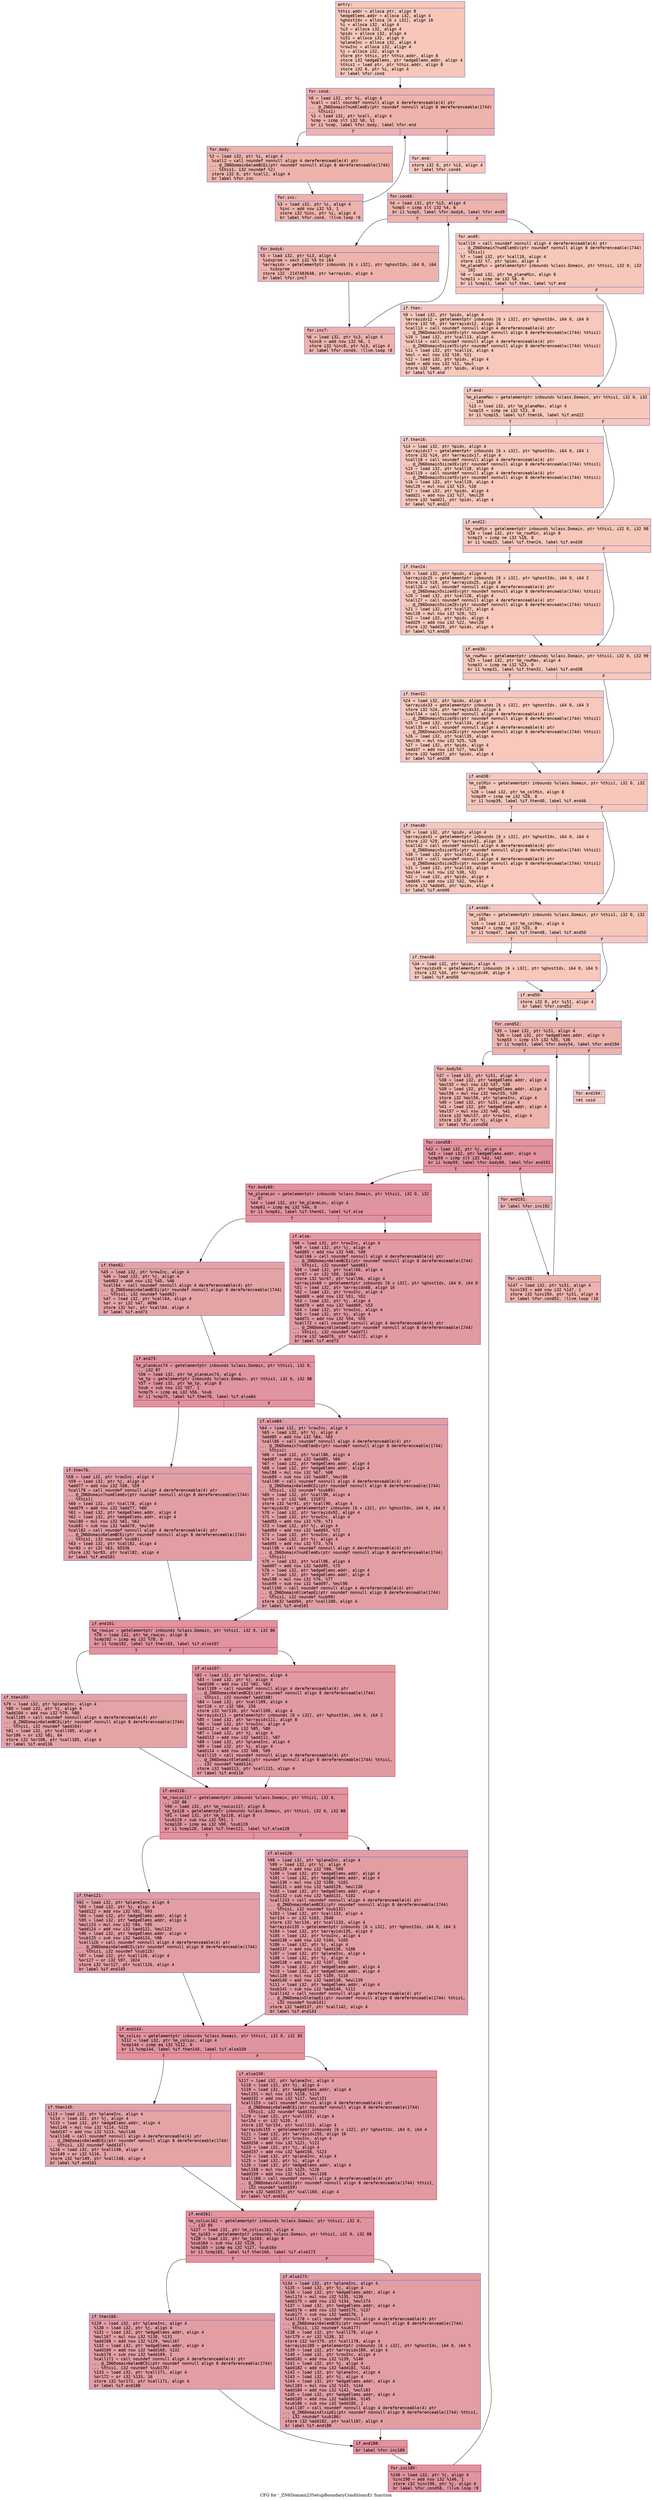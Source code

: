 digraph "CFG for '_ZN6Domain23SetupBoundaryConditionsEi' function" {
	label="CFG for '_ZN6Domain23SetupBoundaryConditionsEi' function";

	Node0x555f5b08ffe0 [shape=record,color="#3d50c3ff", style=filled, fillcolor="#ec7f6370" fontname="Courier",label="{entry:\l|  %this.addr = alloca ptr, align 8\l  %edgeElems.addr = alloca i32, align 4\l  %ghostIdx = alloca [6 x i32], align 16\l  %i = alloca i32, align 4\l  %i3 = alloca i32, align 4\l  %pidx = alloca i32, align 4\l  %i51 = alloca i32, align 4\l  %planeInc = alloca i32, align 4\l  %rowInc = alloca i32, align 4\l  %j = alloca i32, align 4\l  store ptr %this, ptr %this.addr, align 8\l  store i32 %edgeElems, ptr %edgeElems.addr, align 4\l  %this1 = load ptr, ptr %this.addr, align 8\l  store i32 0, ptr %i, align 4\l  br label %for.cond\l}"];
	Node0x555f5b08ffe0 -> Node0x555f5b091aa0[tooltip="entry -> for.cond\nProbability 100.00%" ];
	Node0x555f5b091aa0 [shape=record,color="#3d50c3ff", style=filled, fillcolor="#d6524470" fontname="Courier",label="{for.cond:\l|  %0 = load i32, ptr %i, align 4\l  %call = call noundef nonnull align 4 dereferenceable(4) ptr\l... @_ZN6Domain7numElemEv(ptr noundef nonnull align 8 dereferenceable(1744)\l... %this1)\l  %1 = load i32, ptr %call, align 4\l  %cmp = icmp slt i32 %0, %1\l  br i1 %cmp, label %for.body, label %for.end\l|{<s0>T|<s1>F}}"];
	Node0x555f5b091aa0:s0 -> Node0x555f5b091e90[tooltip="for.cond -> for.body\nProbability 96.88%" ];
	Node0x555f5b091aa0:s1 -> Node0x555f5b091ee0[tooltip="for.cond -> for.end\nProbability 3.12%" ];
	Node0x555f5b091e90 [shape=record,color="#3d50c3ff", style=filled, fillcolor="#d6524470" fontname="Courier",label="{for.body:\l|  %2 = load i32, ptr %i, align 4\l  %call2 = call noundef nonnull align 4 dereferenceable(4) ptr\l... @_ZN6Domain6elemBCEi(ptr noundef nonnull align 8 dereferenceable(1744)\l... %this1, i32 noundef %2)\l  store i32 0, ptr %call2, align 4\l  br label %for.inc\l}"];
	Node0x555f5b091e90 -> Node0x555f5b0922f0[tooltip="for.body -> for.inc\nProbability 100.00%" ];
	Node0x555f5b0922f0 [shape=record,color="#3d50c3ff", style=filled, fillcolor="#d6524470" fontname="Courier",label="{for.inc:\l|  %3 = load i32, ptr %i, align 4\l  %inc = add nsw i32 %3, 1\l  store i32 %inc, ptr %i, align 4\l  br label %for.cond, !llvm.loop !6\l}"];
	Node0x555f5b0922f0 -> Node0x555f5b091aa0[tooltip="for.inc -> for.cond\nProbability 100.00%" ];
	Node0x555f5b091ee0 [shape=record,color="#3d50c3ff", style=filled, fillcolor="#ec7f6370" fontname="Courier",label="{for.end:\l|  store i32 0, ptr %i3, align 4\l  br label %for.cond4\l}"];
	Node0x555f5b091ee0 -> Node0x555f5b092860[tooltip="for.end -> for.cond4\nProbability 100.00%" ];
	Node0x555f5b092860 [shape=record,color="#3d50c3ff", style=filled, fillcolor="#d6524470" fontname="Courier",label="{for.cond4:\l|  %4 = load i32, ptr %i3, align 4\l  %cmp5 = icmp slt i32 %4, 6\l  br i1 %cmp5, label %for.body6, label %for.end9\l|{<s0>T|<s1>F}}"];
	Node0x555f5b092860:s0 -> Node0x555f5b092a50[tooltip="for.cond4 -> for.body6\nProbability 96.88%" ];
	Node0x555f5b092860:s1 -> Node0x555f5b091740[tooltip="for.cond4 -> for.end9\nProbability 3.12%" ];
	Node0x555f5b092a50 [shape=record,color="#3d50c3ff", style=filled, fillcolor="#d6524470" fontname="Courier",label="{for.body6:\l|  %5 = load i32, ptr %i3, align 4\l  %idxprom = sext i32 %5 to i64\l  %arrayidx = getelementptr inbounds [6 x i32], ptr %ghostIdx, i64 0, i64\l... %idxprom\l  store i32 -2147483648, ptr %arrayidx, align 4\l  br label %for.inc7\l}"];
	Node0x555f5b092a50 -> Node0x555f5b093050[tooltip="for.body6 -> for.inc7\nProbability 100.00%" ];
	Node0x555f5b093050 [shape=record,color="#3d50c3ff", style=filled, fillcolor="#d6524470" fontname="Courier",label="{for.inc7:\l|  %6 = load i32, ptr %i3, align 4\l  %inc8 = add nsw i32 %6, 1\l  store i32 %inc8, ptr %i3, align 4\l  br label %for.cond4, !llvm.loop !8\l}"];
	Node0x555f5b093050 -> Node0x555f5b092860[tooltip="for.inc7 -> for.cond4\nProbability 100.00%" ];
	Node0x555f5b091740 [shape=record,color="#3d50c3ff", style=filled, fillcolor="#ec7f6370" fontname="Courier",label="{for.end9:\l|  %call10 = call noundef nonnull align 4 dereferenceable(4) ptr\l... @_ZN6Domain7numElemEv(ptr noundef nonnull align 8 dereferenceable(1744)\l... %this1)\l  %7 = load i32, ptr %call10, align 4\l  store i32 %7, ptr %pidx, align 4\l  %m_planeMin = getelementptr inbounds %class.Domain, ptr %this1, i32 0, i32\l... 102\l  %8 = load i32, ptr %m_planeMin, align 8\l  %cmp11 = icmp ne i32 %8, 0\l  br i1 %cmp11, label %if.then, label %if.end\l|{<s0>T|<s1>F}}"];
	Node0x555f5b091740:s0 -> Node0x555f5b093950[tooltip="for.end9 -> if.then\nProbability 62.50%" ];
	Node0x555f5b091740:s1 -> Node0x555f5b0939c0[tooltip="for.end9 -> if.end\nProbability 37.50%" ];
	Node0x555f5b093950 [shape=record,color="#3d50c3ff", style=filled, fillcolor="#ed836670" fontname="Courier",label="{if.then:\l|  %9 = load i32, ptr %pidx, align 4\l  %arrayidx12 = getelementptr inbounds [6 x i32], ptr %ghostIdx, i64 0, i64 0\l  store i32 %9, ptr %arrayidx12, align 16\l  %call13 = call noundef nonnull align 4 dereferenceable(4) ptr\l... @_ZN6Domain5sizeXEv(ptr noundef nonnull align 8 dereferenceable(1744) %this1)\l  %10 = load i32, ptr %call13, align 4\l  %call14 = call noundef nonnull align 4 dereferenceable(4) ptr\l... @_ZN6Domain5sizeYEv(ptr noundef nonnull align 8 dereferenceable(1744) %this1)\l  %11 = load i32, ptr %call14, align 4\l  %mul = mul nsw i32 %10, %11\l  %12 = load i32, ptr %pidx, align 4\l  %add = add nsw i32 %12, %mul\l  store i32 %add, ptr %pidx, align 4\l  br label %if.end\l}"];
	Node0x555f5b093950 -> Node0x555f5b0939c0[tooltip="if.then -> if.end\nProbability 100.00%" ];
	Node0x555f5b0939c0 [shape=record,color="#3d50c3ff", style=filled, fillcolor="#ec7f6370" fontname="Courier",label="{if.end:\l|  %m_planeMax = getelementptr inbounds %class.Domain, ptr %this1, i32 0, i32\l... 103\l  %13 = load i32, ptr %m_planeMax, align 4\l  %cmp15 = icmp ne i32 %13, 0\l  br i1 %cmp15, label %if.then16, label %if.end22\l|{<s0>T|<s1>F}}"];
	Node0x555f5b0939c0:s0 -> Node0x555f5b094520[tooltip="if.end -> if.then16\nProbability 62.50%" ];
	Node0x555f5b0939c0:s1 -> Node0x555f5b094570[tooltip="if.end -> if.end22\nProbability 37.50%" ];
	Node0x555f5b094520 [shape=record,color="#3d50c3ff", style=filled, fillcolor="#ed836670" fontname="Courier",label="{if.then16:\l|  %14 = load i32, ptr %pidx, align 4\l  %arrayidx17 = getelementptr inbounds [6 x i32], ptr %ghostIdx, i64 0, i64 1\l  store i32 %14, ptr %arrayidx17, align 4\l  %call18 = call noundef nonnull align 4 dereferenceable(4) ptr\l... @_ZN6Domain5sizeXEv(ptr noundef nonnull align 8 dereferenceable(1744) %this1)\l  %15 = load i32, ptr %call18, align 4\l  %call19 = call noundef nonnull align 4 dereferenceable(4) ptr\l... @_ZN6Domain5sizeYEv(ptr noundef nonnull align 8 dereferenceable(1744) %this1)\l  %16 = load i32, ptr %call19, align 4\l  %mul20 = mul nsw i32 %15, %16\l  %17 = load i32, ptr %pidx, align 4\l  %add21 = add nsw i32 %17, %mul20\l  store i32 %add21, ptr %pidx, align 4\l  br label %if.end22\l}"];
	Node0x555f5b094520 -> Node0x555f5b094570[tooltip="if.then16 -> if.end22\nProbability 100.00%" ];
	Node0x555f5b094570 [shape=record,color="#3d50c3ff", style=filled, fillcolor="#ec7f6370" fontname="Courier",label="{if.end22:\l|  %m_rowMin = getelementptr inbounds %class.Domain, ptr %this1, i32 0, i32 98\l  %18 = load i32, ptr %m_rowMin, align 8\l  %cmp23 = icmp ne i32 %18, 0\l  br i1 %cmp23, label %if.then24, label %if.end30\l|{<s0>T|<s1>F}}"];
	Node0x555f5b094570:s0 -> Node0x555f5b095430[tooltip="if.end22 -> if.then24\nProbability 62.50%" ];
	Node0x555f5b094570:s1 -> Node0x555f5b095480[tooltip="if.end22 -> if.end30\nProbability 37.50%" ];
	Node0x555f5b095430 [shape=record,color="#3d50c3ff", style=filled, fillcolor="#ed836670" fontname="Courier",label="{if.then24:\l|  %19 = load i32, ptr %pidx, align 4\l  %arrayidx25 = getelementptr inbounds [6 x i32], ptr %ghostIdx, i64 0, i64 2\l  store i32 %19, ptr %arrayidx25, align 8\l  %call26 = call noundef nonnull align 4 dereferenceable(4) ptr\l... @_ZN6Domain5sizeXEv(ptr noundef nonnull align 8 dereferenceable(1744) %this1)\l  %20 = load i32, ptr %call26, align 4\l  %call27 = call noundef nonnull align 4 dereferenceable(4) ptr\l... @_ZN6Domain5sizeZEv(ptr noundef nonnull align 8 dereferenceable(1744) %this1)\l  %21 = load i32, ptr %call27, align 4\l  %mul28 = mul nsw i32 %20, %21\l  %22 = load i32, ptr %pidx, align 4\l  %add29 = add nsw i32 %22, %mul28\l  store i32 %add29, ptr %pidx, align 4\l  br label %if.end30\l}"];
	Node0x555f5b095430 -> Node0x555f5b095480[tooltip="if.then24 -> if.end30\nProbability 100.00%" ];
	Node0x555f5b095480 [shape=record,color="#3d50c3ff", style=filled, fillcolor="#ec7f6370" fontname="Courier",label="{if.end30:\l|  %m_rowMax = getelementptr inbounds %class.Domain, ptr %this1, i32 0, i32 99\l  %23 = load i32, ptr %m_rowMax, align 4\l  %cmp31 = icmp ne i32 %23, 0\l  br i1 %cmp31, label %if.then32, label %if.end38\l|{<s0>T|<s1>F}}"];
	Node0x555f5b095480:s0 -> Node0x555f5b096000[tooltip="if.end30 -> if.then32\nProbability 62.50%" ];
	Node0x555f5b095480:s1 -> Node0x555f5b096050[tooltip="if.end30 -> if.end38\nProbability 37.50%" ];
	Node0x555f5b096000 [shape=record,color="#3d50c3ff", style=filled, fillcolor="#ed836670" fontname="Courier",label="{if.then32:\l|  %24 = load i32, ptr %pidx, align 4\l  %arrayidx33 = getelementptr inbounds [6 x i32], ptr %ghostIdx, i64 0, i64 3\l  store i32 %24, ptr %arrayidx33, align 4\l  %call34 = call noundef nonnull align 4 dereferenceable(4) ptr\l... @_ZN6Domain5sizeXEv(ptr noundef nonnull align 8 dereferenceable(1744) %this1)\l  %25 = load i32, ptr %call34, align 4\l  %call35 = call noundef nonnull align 4 dereferenceable(4) ptr\l... @_ZN6Domain5sizeZEv(ptr noundef nonnull align 8 dereferenceable(1744) %this1)\l  %26 = load i32, ptr %call35, align 4\l  %mul36 = mul nsw i32 %25, %26\l  %27 = load i32, ptr %pidx, align 4\l  %add37 = add nsw i32 %27, %mul36\l  store i32 %add37, ptr %pidx, align 4\l  br label %if.end38\l}"];
	Node0x555f5b096000 -> Node0x555f5b096050[tooltip="if.then32 -> if.end38\nProbability 100.00%" ];
	Node0x555f5b096050 [shape=record,color="#3d50c3ff", style=filled, fillcolor="#ec7f6370" fontname="Courier",label="{if.end38:\l|  %m_colMin = getelementptr inbounds %class.Domain, ptr %this1, i32 0, i32\l... 100\l  %28 = load i32, ptr %m_colMin, align 8\l  %cmp39 = icmp ne i32 %28, 0\l  br i1 %cmp39, label %if.then40, label %if.end46\l|{<s0>T|<s1>F}}"];
	Node0x555f5b096050:s0 -> Node0x555f5b096bf0[tooltip="if.end38 -> if.then40\nProbability 62.50%" ];
	Node0x555f5b096050:s1 -> Node0x555f5b096c40[tooltip="if.end38 -> if.end46\nProbability 37.50%" ];
	Node0x555f5b096bf0 [shape=record,color="#3d50c3ff", style=filled, fillcolor="#ed836670" fontname="Courier",label="{if.then40:\l|  %29 = load i32, ptr %pidx, align 4\l  %arrayidx41 = getelementptr inbounds [6 x i32], ptr %ghostIdx, i64 0, i64 4\l  store i32 %29, ptr %arrayidx41, align 16\l  %call42 = call noundef nonnull align 4 dereferenceable(4) ptr\l... @_ZN6Domain5sizeYEv(ptr noundef nonnull align 8 dereferenceable(1744) %this1)\l  %30 = load i32, ptr %call42, align 4\l  %call43 = call noundef nonnull align 4 dereferenceable(4) ptr\l... @_ZN6Domain5sizeZEv(ptr noundef nonnull align 8 dereferenceable(1744) %this1)\l  %31 = load i32, ptr %call43, align 4\l  %mul44 = mul nsw i32 %30, %31\l  %32 = load i32, ptr %pidx, align 4\l  %add45 = add nsw i32 %32, %mul44\l  store i32 %add45, ptr %pidx, align 4\l  br label %if.end46\l}"];
	Node0x555f5b096bf0 -> Node0x555f5b096c40[tooltip="if.then40 -> if.end46\nProbability 100.00%" ];
	Node0x555f5b096c40 [shape=record,color="#3d50c3ff", style=filled, fillcolor="#ec7f6370" fontname="Courier",label="{if.end46:\l|  %m_colMax = getelementptr inbounds %class.Domain, ptr %this1, i32 0, i32\l... 101\l  %33 = load i32, ptr %m_colMax, align 4\l  %cmp47 = icmp ne i32 %33, 0\l  br i1 %cmp47, label %if.then48, label %if.end50\l|{<s0>T|<s1>F}}"];
	Node0x555f5b096c40:s0 -> Node0x555f5b0977e0[tooltip="if.end46 -> if.then48\nProbability 62.50%" ];
	Node0x555f5b096c40:s1 -> Node0x555f5b097830[tooltip="if.end46 -> if.end50\nProbability 37.50%" ];
	Node0x555f5b0977e0 [shape=record,color="#3d50c3ff", style=filled, fillcolor="#ed836670" fontname="Courier",label="{if.then48:\l|  %34 = load i32, ptr %pidx, align 4\l  %arrayidx49 = getelementptr inbounds [6 x i32], ptr %ghostIdx, i64 0, i64 5\l  store i32 %34, ptr %arrayidx49, align 4\l  br label %if.end50\l}"];
	Node0x555f5b0977e0 -> Node0x555f5b097830[tooltip="if.then48 -> if.end50\nProbability 100.00%" ];
	Node0x555f5b097830 [shape=record,color="#3d50c3ff", style=filled, fillcolor="#ec7f6370" fontname="Courier",label="{if.end50:\l|  store i32 0, ptr %i51, align 4\l  br label %for.cond52\l}"];
	Node0x555f5b097830 -> Node0x555f5b097c80[tooltip="if.end50 -> for.cond52\nProbability 100.00%" ];
	Node0x555f5b097c80 [shape=record,color="#3d50c3ff", style=filled, fillcolor="#d6524470" fontname="Courier",label="{for.cond52:\l|  %35 = load i32, ptr %i51, align 4\l  %36 = load i32, ptr %edgeElems.addr, align 4\l  %cmp53 = icmp slt i32 %35, %36\l  br i1 %cmp53, label %for.body54, label %for.end194\l|{<s0>T|<s1>F}}"];
	Node0x555f5b097c80:s0 -> Node0x555f5b097f20[tooltip="for.cond52 -> for.body54\nProbability 96.88%" ];
	Node0x555f5b097c80:s1 -> Node0x555f5b097fa0[tooltip="for.cond52 -> for.end194\nProbability 3.12%" ];
	Node0x555f5b097f20 [shape=record,color="#3d50c3ff", style=filled, fillcolor="#d6524470" fontname="Courier",label="{for.body54:\l|  %37 = load i32, ptr %i51, align 4\l  %38 = load i32, ptr %edgeElems.addr, align 4\l  %mul55 = mul nsw i32 %37, %38\l  %39 = load i32, ptr %edgeElems.addr, align 4\l  %mul56 = mul nsw i32 %mul55, %39\l  store i32 %mul56, ptr %planeInc, align 4\l  %40 = load i32, ptr %i51, align 4\l  %41 = load i32, ptr %edgeElems.addr, align 4\l  %mul57 = mul nsw i32 %40, %41\l  store i32 %mul57, ptr %rowInc, align 4\l  store i32 0, ptr %j, align 4\l  br label %for.cond58\l}"];
	Node0x555f5b097f20 -> Node0x555f5b098740[tooltip="for.body54 -> for.cond58\nProbability 100.00%" ];
	Node0x555f5b098740 [shape=record,color="#b70d28ff", style=filled, fillcolor="#b70d2870" fontname="Courier",label="{for.cond58:\l|  %42 = load i32, ptr %j, align 4\l  %43 = load i32, ptr %edgeElems.addr, align 4\l  %cmp59 = icmp slt i32 %42, %43\l  br i1 %cmp59, label %for.body60, label %for.end191\l|{<s0>T|<s1>F}}"];
	Node0x555f5b098740:s0 -> Node0x555f5b0989e0[tooltip="for.cond58 -> for.body60\nProbability 96.88%" ];
	Node0x555f5b098740:s1 -> Node0x555f5b098a60[tooltip="for.cond58 -> for.end191\nProbability 3.12%" ];
	Node0x555f5b0989e0 [shape=record,color="#b70d28ff", style=filled, fillcolor="#b70d2870" fontname="Courier",label="{for.body60:\l|  %m_planeLoc = getelementptr inbounds %class.Domain, ptr %this1, i32 0, i32\l... 87\l  %44 = load i32, ptr %m_planeLoc, align 4\l  %cmp61 = icmp eq i32 %44, 0\l  br i1 %cmp61, label %if.then62, label %if.else\l|{<s0>T|<s1>F}}"];
	Node0x555f5b0989e0:s0 -> Node0x555f5b098e10[tooltip="for.body60 -> if.then62\nProbability 37.50%" ];
	Node0x555f5b0989e0:s1 -> Node0x555f5b098e90[tooltip="for.body60 -> if.else\nProbability 62.50%" ];
	Node0x555f5b098e10 [shape=record,color="#3d50c3ff", style=filled, fillcolor="#c32e3170" fontname="Courier",label="{if.then62:\l|  %45 = load i32, ptr %rowInc, align 4\l  %46 = load i32, ptr %j, align 4\l  %add63 = add nsw i32 %45, %46\l  %call64 = call noundef nonnull align 4 dereferenceable(4) ptr\l... @_ZN6Domain6elemBCEi(ptr noundef nonnull align 8 dereferenceable(1744)\l... %this1, i32 noundef %add63)\l  %47 = load i32, ptr %call64, align 4\l  %or = or i32 %47, 4096\l  store i32 %or, ptr %call64, align 4\l  br label %if.end73\l}"];
	Node0x555f5b098e10 -> Node0x555f5b095170[tooltip="if.then62 -> if.end73\nProbability 100.00%" ];
	Node0x555f5b098e90 [shape=record,color="#b70d28ff", style=filled, fillcolor="#bb1b2c70" fontname="Courier",label="{if.else:\l|  %48 = load i32, ptr %rowInc, align 4\l  %49 = load i32, ptr %j, align 4\l  %add65 = add nsw i32 %48, %49\l  %call66 = call noundef nonnull align 4 dereferenceable(4) ptr\l... @_ZN6Domain6elemBCEi(ptr noundef nonnull align 8 dereferenceable(1744)\l... %this1, i32 noundef %add65)\l  %50 = load i32, ptr %call66, align 4\l  %or67 = or i32 %50, 16384\l  store i32 %or67, ptr %call66, align 4\l  %arrayidx68 = getelementptr inbounds [6 x i32], ptr %ghostIdx, i64 0, i64 0\l  %51 = load i32, ptr %arrayidx68, align 16\l  %52 = load i32, ptr %rowInc, align 4\l  %add69 = add nsw i32 %51, %52\l  %53 = load i32, ptr %j, align 4\l  %add70 = add nsw i32 %add69, %53\l  %54 = load i32, ptr %rowInc, align 4\l  %55 = load i32, ptr %j, align 4\l  %add71 = add nsw i32 %54, %55\l  %call72 = call noundef nonnull align 4 dereferenceable(4) ptr\l... @_ZN6Domain6lzetamEi(ptr noundef nonnull align 8 dereferenceable(1744)\l... %this1, i32 noundef %add71)\l  store i32 %add70, ptr %call72, align 4\l  br label %if.end73\l}"];
	Node0x555f5b098e90 -> Node0x555f5b095170[tooltip="if.else -> if.end73\nProbability 100.00%" ];
	Node0x555f5b095170 [shape=record,color="#b70d28ff", style=filled, fillcolor="#b70d2870" fontname="Courier",label="{if.end73:\l|  %m_planeLoc74 = getelementptr inbounds %class.Domain, ptr %this1, i32 0,\l... i32 87\l  %56 = load i32, ptr %m_planeLoc74, align 4\l  %m_tp = getelementptr inbounds %class.Domain, ptr %this1, i32 0, i32 88\l  %57 = load i32, ptr %m_tp, align 8\l  %sub = sub nsw i32 %57, 1\l  %cmp75 = icmp eq i32 %56, %sub\l  br i1 %cmp75, label %if.then76, label %if.else84\l|{<s0>T|<s1>F}}"];
	Node0x555f5b095170:s0 -> Node0x555f5b09b4f0[tooltip="if.end73 -> if.then76\nProbability 50.00%" ];
	Node0x555f5b095170:s1 -> Node0x555f5b09b540[tooltip="if.end73 -> if.else84\nProbability 50.00%" ];
	Node0x555f5b09b4f0 [shape=record,color="#3d50c3ff", style=filled, fillcolor="#be242e70" fontname="Courier",label="{if.then76:\l|  %58 = load i32, ptr %rowInc, align 4\l  %59 = load i32, ptr %j, align 4\l  %add77 = add nsw i32 %58, %59\l  %call78 = call noundef nonnull align 4 dereferenceable(4) ptr\l... @_ZN6Domain7numElemEv(ptr noundef nonnull align 8 dereferenceable(1744)\l... %this1)\l  %60 = load i32, ptr %call78, align 4\l  %add79 = add nsw i32 %add77, %60\l  %61 = load i32, ptr %edgeElems.addr, align 4\l  %62 = load i32, ptr %edgeElems.addr, align 4\l  %mul80 = mul nsw i32 %61, %62\l  %sub81 = sub nsw i32 %add79, %mul80\l  %call82 = call noundef nonnull align 4 dereferenceable(4) ptr\l... @_ZN6Domain6elemBCEi(ptr noundef nonnull align 8 dereferenceable(1744)\l... %this1, i32 noundef %sub81)\l  %63 = load i32, ptr %call82, align 4\l  %or83 = or i32 %63, 65536\l  store i32 %or83, ptr %call82, align 4\l  br label %if.end101\l}"];
	Node0x555f5b09b4f0 -> Node0x555f5b09c020[tooltip="if.then76 -> if.end101\nProbability 100.00%" ];
	Node0x555f5b09b540 [shape=record,color="#3d50c3ff", style=filled, fillcolor="#be242e70" fontname="Courier",label="{if.else84:\l|  %64 = load i32, ptr %rowInc, align 4\l  %65 = load i32, ptr %j, align 4\l  %add85 = add nsw i32 %64, %65\l  %call86 = call noundef nonnull align 4 dereferenceable(4) ptr\l... @_ZN6Domain7numElemEv(ptr noundef nonnull align 8 dereferenceable(1744)\l... %this1)\l  %66 = load i32, ptr %call86, align 4\l  %add87 = add nsw i32 %add85, %66\l  %67 = load i32, ptr %edgeElems.addr, align 4\l  %68 = load i32, ptr %edgeElems.addr, align 4\l  %mul88 = mul nsw i32 %67, %68\l  %sub89 = sub nsw i32 %add87, %mul88\l  %call90 = call noundef nonnull align 4 dereferenceable(4) ptr\l... @_ZN6Domain6elemBCEi(ptr noundef nonnull align 8 dereferenceable(1744)\l... %this1, i32 noundef %sub89)\l  %69 = load i32, ptr %call90, align 4\l  %or91 = or i32 %69, 131072\l  store i32 %or91, ptr %call90, align 4\l  %arrayidx92 = getelementptr inbounds [6 x i32], ptr %ghostIdx, i64 0, i64 1\l  %70 = load i32, ptr %arrayidx92, align 4\l  %71 = load i32, ptr %rowInc, align 4\l  %add93 = add nsw i32 %70, %71\l  %72 = load i32, ptr %j, align 4\l  %add94 = add nsw i32 %add93, %72\l  %73 = load i32, ptr %rowInc, align 4\l  %74 = load i32, ptr %j, align 4\l  %add95 = add nsw i32 %73, %74\l  %call96 = call noundef nonnull align 4 dereferenceable(4) ptr\l... @_ZN6Domain7numElemEv(ptr noundef nonnull align 8 dereferenceable(1744)\l... %this1)\l  %75 = load i32, ptr %call96, align 4\l  %add97 = add nsw i32 %add95, %75\l  %76 = load i32, ptr %edgeElems.addr, align 4\l  %77 = load i32, ptr %edgeElems.addr, align 4\l  %mul98 = mul nsw i32 %76, %77\l  %sub99 = sub nsw i32 %add97, %mul98\l  %call100 = call noundef nonnull align 4 dereferenceable(4) ptr\l... @_ZN6Domain6lzetapEi(ptr noundef nonnull align 8 dereferenceable(1744)\l... %this1, i32 noundef %sub99)\l  store i32 %add94, ptr %call100, align 4\l  br label %if.end101\l}"];
	Node0x555f5b09b540 -> Node0x555f5b09c020[tooltip="if.else84 -> if.end101\nProbability 100.00%" ];
	Node0x555f5b09c020 [shape=record,color="#b70d28ff", style=filled, fillcolor="#b70d2870" fontname="Courier",label="{if.end101:\l|  %m_rowLoc = getelementptr inbounds %class.Domain, ptr %this1, i32 0, i32 86\l  %78 = load i32, ptr %m_rowLoc, align 8\l  %cmp102 = icmp eq i32 %78, 0\l  br i1 %cmp102, label %if.then103, label %if.else107\l|{<s0>T|<s1>F}}"];
	Node0x555f5b09c020:s0 -> Node0x555f5b09d910[tooltip="if.end101 -> if.then103\nProbability 37.50%" ];
	Node0x555f5b09c020:s1 -> Node0x555f5b09d960[tooltip="if.end101 -> if.else107\nProbability 62.50%" ];
	Node0x555f5b09d910 [shape=record,color="#3d50c3ff", style=filled, fillcolor="#c32e3170" fontname="Courier",label="{if.then103:\l|  %79 = load i32, ptr %planeInc, align 4\l  %80 = load i32, ptr %j, align 4\l  %add104 = add nsw i32 %79, %80\l  %call105 = call noundef nonnull align 4 dereferenceable(4) ptr\l... @_ZN6Domain6elemBCEi(ptr noundef nonnull align 8 dereferenceable(1744)\l... %this1, i32 noundef %add104)\l  %81 = load i32, ptr %call105, align 4\l  %or106 = or i32 %81, 64\l  store i32 %or106, ptr %call105, align 4\l  br label %if.end116\l}"];
	Node0x555f5b09d910 -> Node0x555f5b09dfa0[tooltip="if.then103 -> if.end116\nProbability 100.00%" ];
	Node0x555f5b09d960 [shape=record,color="#b70d28ff", style=filled, fillcolor="#bb1b2c70" fontname="Courier",label="{if.else107:\l|  %82 = load i32, ptr %planeInc, align 4\l  %83 = load i32, ptr %j, align 4\l  %add108 = add nsw i32 %82, %83\l  %call109 = call noundef nonnull align 4 dereferenceable(4) ptr\l... @_ZN6Domain6elemBCEi(ptr noundef nonnull align 8 dereferenceable(1744)\l... %this1, i32 noundef %add108)\l  %84 = load i32, ptr %call109, align 4\l  %or110 = or i32 %84, 256\l  store i32 %or110, ptr %call109, align 4\l  %arrayidx111 = getelementptr inbounds [6 x i32], ptr %ghostIdx, i64 0, i64 2\l  %85 = load i32, ptr %arrayidx111, align 8\l  %86 = load i32, ptr %rowInc, align 4\l  %add112 = add nsw i32 %85, %86\l  %87 = load i32, ptr %j, align 4\l  %add113 = add nsw i32 %add112, %87\l  %88 = load i32, ptr %planeInc, align 4\l  %89 = load i32, ptr %j, align 4\l  %add114 = add nsw i32 %88, %89\l  %call115 = call noundef nonnull align 4 dereferenceable(4) ptr\l... @_ZN6Domain5letamEi(ptr noundef nonnull align 8 dereferenceable(1744) %this1,\l... i32 noundef %add114)\l  store i32 %add113, ptr %call115, align 4\l  br label %if.end116\l}"];
	Node0x555f5b09d960 -> Node0x555f5b09dfa0[tooltip="if.else107 -> if.end116\nProbability 100.00%" ];
	Node0x555f5b09dfa0 [shape=record,color="#b70d28ff", style=filled, fillcolor="#b70d2870" fontname="Courier",label="{if.end116:\l|  %m_rowLoc117 = getelementptr inbounds %class.Domain, ptr %this1, i32 0,\l... i32 86\l  %90 = load i32, ptr %m_rowLoc117, align 8\l  %m_tp118 = getelementptr inbounds %class.Domain, ptr %this1, i32 0, i32 88\l  %91 = load i32, ptr %m_tp118, align 8\l  %sub119 = sub nsw i32 %91, 1\l  %cmp120 = icmp eq i32 %90, %sub119\l  br i1 %cmp120, label %if.then121, label %if.else128\l|{<s0>T|<s1>F}}"];
	Node0x555f5b09dfa0:s0 -> Node0x555f5b09f100[tooltip="if.end116 -> if.then121\nProbability 50.00%" ];
	Node0x555f5b09dfa0:s1 -> Node0x555f5b09f150[tooltip="if.end116 -> if.else128\nProbability 50.00%" ];
	Node0x555f5b09f100 [shape=record,color="#3d50c3ff", style=filled, fillcolor="#be242e70" fontname="Courier",label="{if.then121:\l|  %92 = load i32, ptr %planeInc, align 4\l  %93 = load i32, ptr %j, align 4\l  %add122 = add nsw i32 %92, %93\l  %94 = load i32, ptr %edgeElems.addr, align 4\l  %95 = load i32, ptr %edgeElems.addr, align 4\l  %mul123 = mul nsw i32 %94, %95\l  %add124 = add nsw i32 %add122, %mul123\l  %96 = load i32, ptr %edgeElems.addr, align 4\l  %sub125 = sub nsw i32 %add124, %96\l  %call126 = call noundef nonnull align 4 dereferenceable(4) ptr\l... @_ZN6Domain6elemBCEi(ptr noundef nonnull align 8 dereferenceable(1744)\l... %this1, i32 noundef %sub125)\l  %97 = load i32, ptr %call126, align 4\l  %or127 = or i32 %97, 1024\l  store i32 %or127, ptr %call126, align 4\l  br label %if.end143\l}"];
	Node0x555f5b09f100 -> Node0x555f5b09a3d0[tooltip="if.then121 -> if.end143\nProbability 100.00%" ];
	Node0x555f5b09f150 [shape=record,color="#3d50c3ff", style=filled, fillcolor="#be242e70" fontname="Courier",label="{if.else128:\l|  %98 = load i32, ptr %planeInc, align 4\l  %99 = load i32, ptr %j, align 4\l  %add129 = add nsw i32 %98, %99\l  %100 = load i32, ptr %edgeElems.addr, align 4\l  %101 = load i32, ptr %edgeElems.addr, align 4\l  %mul130 = mul nsw i32 %100, %101\l  %add131 = add nsw i32 %add129, %mul130\l  %102 = load i32, ptr %edgeElems.addr, align 4\l  %sub132 = sub nsw i32 %add131, %102\l  %call133 = call noundef nonnull align 4 dereferenceable(4) ptr\l... @_ZN6Domain6elemBCEi(ptr noundef nonnull align 8 dereferenceable(1744)\l... %this1, i32 noundef %sub132)\l  %103 = load i32, ptr %call133, align 4\l  %or134 = or i32 %103, 2048\l  store i32 %or134, ptr %call133, align 4\l  %arrayidx135 = getelementptr inbounds [6 x i32], ptr %ghostIdx, i64 0, i64 3\l  %104 = load i32, ptr %arrayidx135, align 4\l  %105 = load i32, ptr %rowInc, align 4\l  %add136 = add nsw i32 %104, %105\l  %106 = load i32, ptr %j, align 4\l  %add137 = add nsw i32 %add136, %106\l  %107 = load i32, ptr %planeInc, align 4\l  %108 = load i32, ptr %j, align 4\l  %add138 = add nsw i32 %107, %108\l  %109 = load i32, ptr %edgeElems.addr, align 4\l  %110 = load i32, ptr %edgeElems.addr, align 4\l  %mul139 = mul nsw i32 %109, %110\l  %add140 = add nsw i32 %add138, %mul139\l  %111 = load i32, ptr %edgeElems.addr, align 4\l  %sub141 = sub nsw i32 %add140, %111\l  %call142 = call noundef nonnull align 4 dereferenceable(4) ptr\l... @_ZN6Domain5letapEi(ptr noundef nonnull align 8 dereferenceable(1744) %this1,\l... i32 noundef %sub141)\l  store i32 %add137, ptr %call142, align 4\l  br label %if.end143\l}"];
	Node0x555f5b09f150 -> Node0x555f5b09a3d0[tooltip="if.else128 -> if.end143\nProbability 100.00%" ];
	Node0x555f5b09a3d0 [shape=record,color="#b70d28ff", style=filled, fillcolor="#b70d2870" fontname="Courier",label="{if.end143:\l|  %m_colLoc = getelementptr inbounds %class.Domain, ptr %this1, i32 0, i32 85\l  %112 = load i32, ptr %m_colLoc, align 4\l  %cmp144 = icmp eq i32 %112, 0\l  br i1 %cmp144, label %if.then145, label %if.else150\l|{<s0>T|<s1>F}}"];
	Node0x555f5b09a3d0:s0 -> Node0x555f5b0a19f0[tooltip="if.end143 -> if.then145\nProbability 37.50%" ];
	Node0x555f5b09a3d0:s1 -> Node0x555f5b0a1a40[tooltip="if.end143 -> if.else150\nProbability 62.50%" ];
	Node0x555f5b0a19f0 [shape=record,color="#3d50c3ff", style=filled, fillcolor="#c32e3170" fontname="Courier",label="{if.then145:\l|  %113 = load i32, ptr %planeInc, align 4\l  %114 = load i32, ptr %j, align 4\l  %115 = load i32, ptr %edgeElems.addr, align 4\l  %mul146 = mul nsw i32 %114, %115\l  %add147 = add nsw i32 %113, %mul146\l  %call148 = call noundef nonnull align 4 dereferenceable(4) ptr\l... @_ZN6Domain6elemBCEi(ptr noundef nonnull align 8 dereferenceable(1744)\l... %this1, i32 noundef %add147)\l  %116 = load i32, ptr %call148, align 4\l  %or149 = or i32 %116, 1\l  store i32 %or149, ptr %call148, align 4\l  br label %if.end161\l}"];
	Node0x555f5b0a19f0 -> Node0x555f5b0a21b0[tooltip="if.then145 -> if.end161\nProbability 100.00%" ];
	Node0x555f5b0a1a40 [shape=record,color="#b70d28ff", style=filled, fillcolor="#bb1b2c70" fontname="Courier",label="{if.else150:\l|  %117 = load i32, ptr %planeInc, align 4\l  %118 = load i32, ptr %j, align 4\l  %119 = load i32, ptr %edgeElems.addr, align 4\l  %mul151 = mul nsw i32 %118, %119\l  %add152 = add nsw i32 %117, %mul151\l  %call153 = call noundef nonnull align 4 dereferenceable(4) ptr\l... @_ZN6Domain6elemBCEi(ptr noundef nonnull align 8 dereferenceable(1744)\l... %this1, i32 noundef %add152)\l  %120 = load i32, ptr %call153, align 4\l  %or154 = or i32 %120, 4\l  store i32 %or154, ptr %call153, align 4\l  %arrayidx155 = getelementptr inbounds [6 x i32], ptr %ghostIdx, i64 0, i64 4\l  %121 = load i32, ptr %arrayidx155, align 16\l  %122 = load i32, ptr %rowInc, align 4\l  %add156 = add nsw i32 %121, %122\l  %123 = load i32, ptr %j, align 4\l  %add157 = add nsw i32 %add156, %123\l  %124 = load i32, ptr %planeInc, align 4\l  %125 = load i32, ptr %j, align 4\l  %126 = load i32, ptr %edgeElems.addr, align 4\l  %mul158 = mul nsw i32 %125, %126\l  %add159 = add nsw i32 %124, %mul158\l  %call160 = call noundef nonnull align 4 dereferenceable(4) ptr\l... @_ZN6Domain4lximEi(ptr noundef nonnull align 8 dereferenceable(1744) %this1,\l... i32 noundef %add159)\l  store i32 %add157, ptr %call160, align 4\l  br label %if.end161\l}"];
	Node0x555f5b0a1a40 -> Node0x555f5b0a21b0[tooltip="if.else150 -> if.end161\nProbability 100.00%" ];
	Node0x555f5b0a21b0 [shape=record,color="#b70d28ff", style=filled, fillcolor="#b70d2870" fontname="Courier",label="{if.end161:\l|  %m_colLoc162 = getelementptr inbounds %class.Domain, ptr %this1, i32 0,\l... i32 85\l  %127 = load i32, ptr %m_colLoc162, align 4\l  %m_tp163 = getelementptr inbounds %class.Domain, ptr %this1, i32 0, i32 88\l  %128 = load i32, ptr %m_tp163, align 8\l  %sub164 = sub nsw i32 %128, 1\l  %cmp165 = icmp eq i32 %127, %sub164\l  br i1 %cmp165, label %if.then166, label %if.else173\l|{<s0>T|<s1>F}}"];
	Node0x555f5b0a21b0:s0 -> Node0x555f5b0a4170[tooltip="if.end161 -> if.then166\nProbability 50.00%" ];
	Node0x555f5b0a21b0:s1 -> Node0x555f5b0a41c0[tooltip="if.end161 -> if.else173\nProbability 50.00%" ];
	Node0x555f5b0a4170 [shape=record,color="#3d50c3ff", style=filled, fillcolor="#be242e70" fontname="Courier",label="{if.then166:\l|  %129 = load i32, ptr %planeInc, align 4\l  %130 = load i32, ptr %j, align 4\l  %131 = load i32, ptr %edgeElems.addr, align 4\l  %mul167 = mul nsw i32 %130, %131\l  %add168 = add nsw i32 %129, %mul167\l  %132 = load i32, ptr %edgeElems.addr, align 4\l  %add169 = add nsw i32 %add168, %132\l  %sub170 = sub nsw i32 %add169, 1\l  %call171 = call noundef nonnull align 4 dereferenceable(4) ptr\l... @_ZN6Domain6elemBCEi(ptr noundef nonnull align 8 dereferenceable(1744)\l... %this1, i32 noundef %sub170)\l  %133 = load i32, ptr %call171, align 4\l  %or172 = or i32 %133, 16\l  store i32 %or172, ptr %call171, align 4\l  br label %if.end188\l}"];
	Node0x555f5b0a4170 -> Node0x555f5b0a4b10[tooltip="if.then166 -> if.end188\nProbability 100.00%" ];
	Node0x555f5b0a41c0 [shape=record,color="#3d50c3ff", style=filled, fillcolor="#be242e70" fontname="Courier",label="{if.else173:\l|  %134 = load i32, ptr %planeInc, align 4\l  %135 = load i32, ptr %j, align 4\l  %136 = load i32, ptr %edgeElems.addr, align 4\l  %mul174 = mul nsw i32 %135, %136\l  %add175 = add nsw i32 %134, %mul174\l  %137 = load i32, ptr %edgeElems.addr, align 4\l  %add176 = add nsw i32 %add175, %137\l  %sub177 = sub nsw i32 %add176, 1\l  %call178 = call noundef nonnull align 4 dereferenceable(4) ptr\l... @_ZN6Domain6elemBCEi(ptr noundef nonnull align 8 dereferenceable(1744)\l... %this1, i32 noundef %sub177)\l  %138 = load i32, ptr %call178, align 4\l  %or179 = or i32 %138, 32\l  store i32 %or179, ptr %call178, align 4\l  %arrayidx180 = getelementptr inbounds [6 x i32], ptr %ghostIdx, i64 0, i64 5\l  %139 = load i32, ptr %arrayidx180, align 4\l  %140 = load i32, ptr %rowInc, align 4\l  %add181 = add nsw i32 %139, %140\l  %141 = load i32, ptr %j, align 4\l  %add182 = add nsw i32 %add181, %141\l  %142 = load i32, ptr %planeInc, align 4\l  %143 = load i32, ptr %j, align 4\l  %144 = load i32, ptr %edgeElems.addr, align 4\l  %mul183 = mul nsw i32 %143, %144\l  %add184 = add nsw i32 %142, %mul183\l  %145 = load i32, ptr %edgeElems.addr, align 4\l  %add185 = add nsw i32 %add184, %145\l  %sub186 = sub nsw i32 %add185, 1\l  %call187 = call noundef nonnull align 4 dereferenceable(4) ptr\l... @_ZN6Domain4lxipEi(ptr noundef nonnull align 8 dereferenceable(1744) %this1,\l... i32 noundef %sub186)\l  store i32 %add182, ptr %call187, align 4\l  br label %if.end188\l}"];
	Node0x555f5b0a41c0 -> Node0x555f5b0a4b10[tooltip="if.else173 -> if.end188\nProbability 100.00%" ];
	Node0x555f5b0a4b10 [shape=record,color="#b70d28ff", style=filled, fillcolor="#b70d2870" fontname="Courier",label="{if.end188:\l|  br label %for.inc189\l}"];
	Node0x555f5b0a4b10 -> Node0x555f5b0a5eb0[tooltip="if.end188 -> for.inc189\nProbability 100.00%" ];
	Node0x555f5b0a5eb0 [shape=record,color="#b70d28ff", style=filled, fillcolor="#b70d2870" fontname="Courier",label="{for.inc189:\l|  %146 = load i32, ptr %j, align 4\l  %inc190 = add nsw i32 %146, 1\l  store i32 %inc190, ptr %j, align 4\l  br label %for.cond58, !llvm.loop !9\l}"];
	Node0x555f5b0a5eb0 -> Node0x555f5b098740[tooltip="for.inc189 -> for.cond58\nProbability 100.00%" ];
	Node0x555f5b098a60 [shape=record,color="#3d50c3ff", style=filled, fillcolor="#d6524470" fontname="Courier",label="{for.end191:\l|  br label %for.inc192\l}"];
	Node0x555f5b098a60 -> Node0x555f5b0a62e0[tooltip="for.end191 -> for.inc192\nProbability 100.00%" ];
	Node0x555f5b0a62e0 [shape=record,color="#3d50c3ff", style=filled, fillcolor="#d6524470" fontname="Courier",label="{for.inc192:\l|  %147 = load i32, ptr %i51, align 4\l  %inc193 = add nsw i32 %147, 1\l  store i32 %inc193, ptr %i51, align 4\l  br label %for.cond52, !llvm.loop !10\l}"];
	Node0x555f5b0a62e0 -> Node0x555f5b097c80[tooltip="for.inc192 -> for.cond52\nProbability 100.00%" ];
	Node0x555f5b097fa0 [shape=record,color="#3d50c3ff", style=filled, fillcolor="#ec7f6370" fontname="Courier",label="{for.end194:\l|  ret void\l}"];
}
